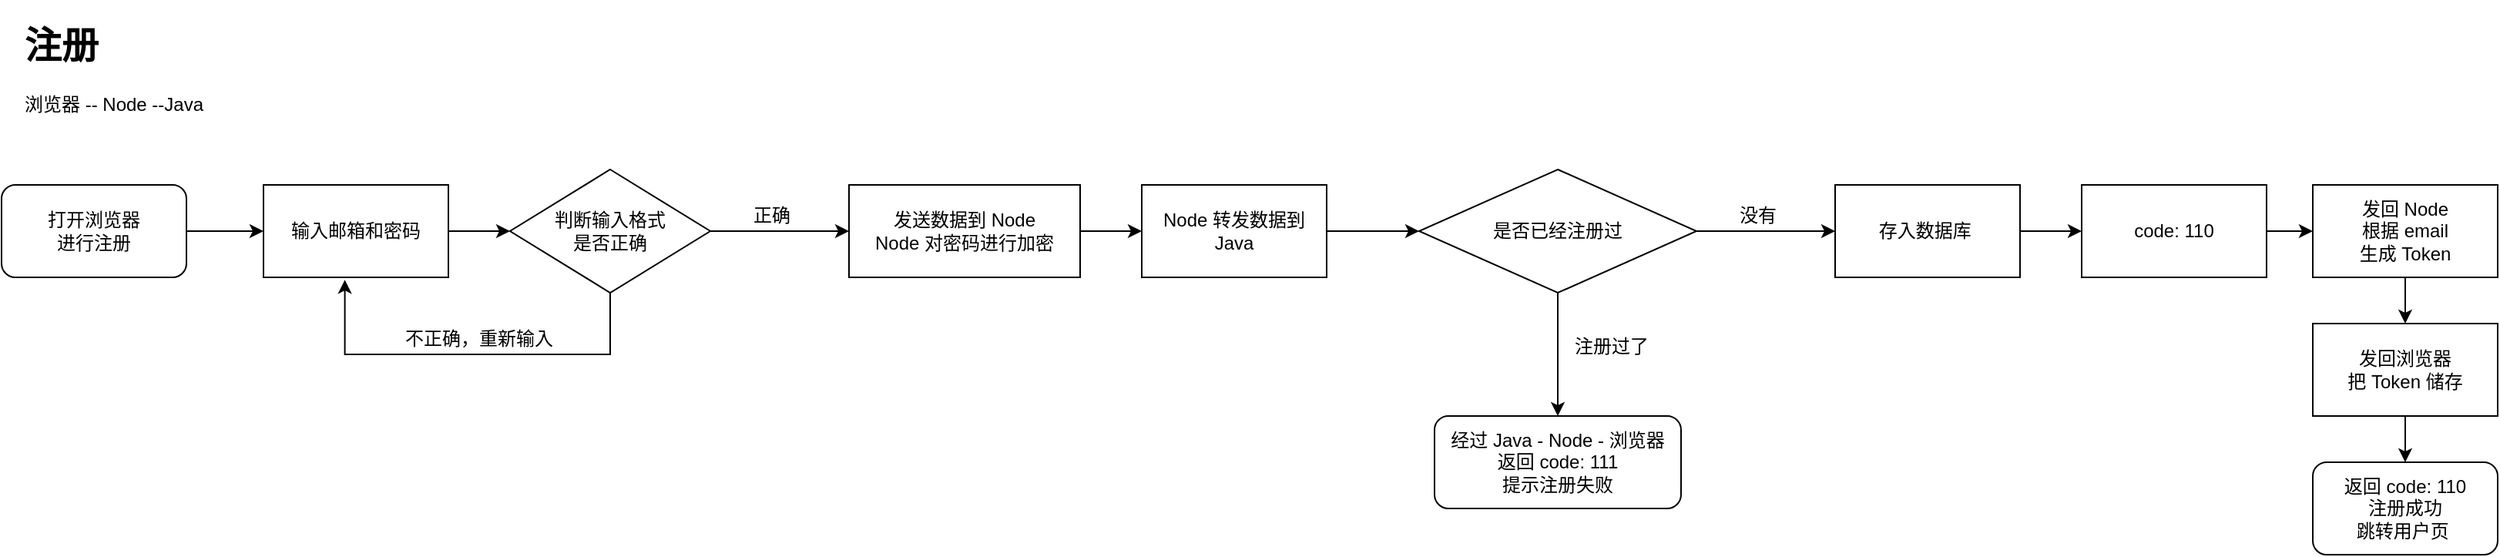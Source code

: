<mxfile version="13.0.3" type="device"><diagram id="3kbU_6S-lcMFu_xOlTgu" name="第 1 页"><mxGraphModel dx="1024" dy="592" grid="1" gridSize="10" guides="1" tooltips="1" connect="1" arrows="1" fold="1" page="1" pageScale="1" pageWidth="1920" pageHeight="1920" math="0" shadow="0"><root><mxCell id="0"/><mxCell id="1" parent="0"/><mxCell id="nexIT4x9a2OYE32Xmy25-2" value="&lt;h1&gt;注册&lt;/h1&gt;&lt;p&gt;浏览器 -- Node --Java&lt;/p&gt;&lt;p&gt;&lt;br&gt;&lt;/p&gt;" style="text;html=1;strokeColor=none;fillColor=none;spacing=5;spacingTop=-20;whiteSpace=wrap;overflow=hidden;rounded=0;" parent="1" vertex="1"><mxGeometry x="70" y="140" width="190" height="80" as="geometry"/></mxCell><mxCell id="nexIT4x9a2OYE32Xmy25-7" style="edgeStyle=orthogonalEdgeStyle;rounded=0;orthogonalLoop=1;jettySize=auto;html=1;entryX=0;entryY=0.5;entryDx=0;entryDy=0;" parent="1" source="nexIT4x9a2OYE32Xmy25-3" target="nexIT4x9a2OYE32Xmy25-5" edge="1"><mxGeometry relative="1" as="geometry"/></mxCell><mxCell id="nexIT4x9a2OYE32Xmy25-3" value="输入邮箱和密码" style="rounded=0;whiteSpace=wrap;html=1;" parent="1" vertex="1"><mxGeometry x="230" y="250" width="120" height="60" as="geometry"/></mxCell><mxCell id="nexIT4x9a2OYE32Xmy25-6" style="edgeStyle=orthogonalEdgeStyle;rounded=0;orthogonalLoop=1;jettySize=auto;html=1;entryX=0;entryY=0.5;entryDx=0;entryDy=0;" parent="1" source="nexIT4x9a2OYE32Xmy25-4" target="nexIT4x9a2OYE32Xmy25-3" edge="1"><mxGeometry relative="1" as="geometry"/></mxCell><mxCell id="nexIT4x9a2OYE32Xmy25-4" value="打开浏览器&lt;br&gt;进行注册" style="rounded=1;whiteSpace=wrap;html=1;" parent="1" vertex="1"><mxGeometry x="60" y="250" width="120" height="60" as="geometry"/></mxCell><mxCell id="nexIT4x9a2OYE32Xmy25-8" style="edgeStyle=orthogonalEdgeStyle;rounded=0;orthogonalLoop=1;jettySize=auto;html=1;entryX=0.44;entryY=1.027;entryDx=0;entryDy=0;entryPerimeter=0;" parent="1" source="nexIT4x9a2OYE32Xmy25-5" target="nexIT4x9a2OYE32Xmy25-3" edge="1"><mxGeometry relative="1" as="geometry"><mxPoint x="280" y="360" as="targetPoint"/><Array as="points"><mxPoint x="455" y="360"/><mxPoint x="283" y="360"/></Array></mxGeometry></mxCell><mxCell id="nexIT4x9a2OYE32Xmy25-10" style="edgeStyle=orthogonalEdgeStyle;rounded=0;orthogonalLoop=1;jettySize=auto;html=1;entryX=0;entryY=0.5;entryDx=0;entryDy=0;" parent="1" source="nexIT4x9a2OYE32Xmy25-5" target="nexIT4x9a2OYE32Xmy25-12" edge="1"><mxGeometry relative="1" as="geometry"><mxPoint x="640" y="280" as="targetPoint"/></mxGeometry></mxCell><mxCell id="nexIT4x9a2OYE32Xmy25-5" value="判断输入格式&lt;br&gt;是否正确" style="rhombus;whiteSpace=wrap;html=1;" parent="1" vertex="1"><mxGeometry x="390" y="240" width="130" height="80" as="geometry"/></mxCell><mxCell id="nexIT4x9a2OYE32Xmy25-9" value="不正确，重新输入" style="text;html=1;strokeColor=none;fillColor=none;align=center;verticalAlign=middle;whiteSpace=wrap;rounded=0;" parent="1" vertex="1"><mxGeometry x="300" y="340" width="140" height="20" as="geometry"/></mxCell><mxCell id="nexIT4x9a2OYE32Xmy25-11" value="正确" style="text;html=1;strokeColor=none;fillColor=none;align=center;verticalAlign=middle;whiteSpace=wrap;rounded=0;" parent="1" vertex="1"><mxGeometry x="540" y="260" width="40" height="20" as="geometry"/></mxCell><mxCell id="nexIT4x9a2OYE32Xmy25-14" style="edgeStyle=orthogonalEdgeStyle;rounded=0;orthogonalLoop=1;jettySize=auto;html=1;" parent="1" source="nexIT4x9a2OYE32Xmy25-12" edge="1"><mxGeometry relative="1" as="geometry"><mxPoint x="800" y="280" as="targetPoint"/></mxGeometry></mxCell><mxCell id="nexIT4x9a2OYE32Xmy25-12" value="发送数据到 Node&lt;br&gt;Node 对密码进行加密" style="rounded=0;whiteSpace=wrap;html=1;" parent="1" vertex="1"><mxGeometry x="610" y="250" width="150" height="60" as="geometry"/></mxCell><mxCell id="nexIT4x9a2OYE32Xmy25-17" style="edgeStyle=orthogonalEdgeStyle;rounded=0;orthogonalLoop=1;jettySize=auto;html=1;entryX=0;entryY=0.5;entryDx=0;entryDy=0;" parent="1" source="nexIT4x9a2OYE32Xmy25-13" target="nexIT4x9a2OYE32Xmy25-16" edge="1"><mxGeometry relative="1" as="geometry"/></mxCell><mxCell id="nexIT4x9a2OYE32Xmy25-13" value="Node 转发数据到 Java" style="rounded=0;whiteSpace=wrap;html=1;" parent="1" vertex="1"><mxGeometry x="800" y="250" width="120" height="60" as="geometry"/></mxCell><mxCell id="nexIT4x9a2OYE32Xmy25-18" style="edgeStyle=orthogonalEdgeStyle;rounded=0;orthogonalLoop=1;jettySize=auto;html=1;" parent="1" source="nexIT4x9a2OYE32Xmy25-16" edge="1"><mxGeometry relative="1" as="geometry"><mxPoint x="1250" y="280" as="targetPoint"/></mxGeometry></mxCell><mxCell id="nexIT4x9a2OYE32Xmy25-21" style="edgeStyle=orthogonalEdgeStyle;rounded=0;orthogonalLoop=1;jettySize=auto;html=1;" parent="1" source="nexIT4x9a2OYE32Xmy25-16" edge="1"><mxGeometry relative="1" as="geometry"><mxPoint x="1070" y="400" as="targetPoint"/></mxGeometry></mxCell><mxCell id="nexIT4x9a2OYE32Xmy25-16" value="是否已经注册过" style="rhombus;whiteSpace=wrap;html=1;" parent="1" vertex="1"><mxGeometry x="980" y="240" width="180" height="80" as="geometry"/></mxCell><mxCell id="nexIT4x9a2OYE32Xmy25-20" value="没有" style="text;html=1;strokeColor=none;fillColor=none;align=center;verticalAlign=middle;whiteSpace=wrap;rounded=0;" parent="1" vertex="1"><mxGeometry x="1180" y="260" width="40" height="20" as="geometry"/></mxCell><mxCell id="nexIT4x9a2OYE32Xmy25-23" value="注册过了" style="text;html=1;strokeColor=none;fillColor=none;align=center;verticalAlign=middle;whiteSpace=wrap;rounded=0;" parent="1" vertex="1"><mxGeometry x="1070" y="340" width="70" height="30" as="geometry"/></mxCell><mxCell id="nexIT4x9a2OYE32Xmy25-24" value="经过 Java - Node - 浏览器&lt;br&gt;返回 code: 111&lt;br&gt;提示注册失败" style="rounded=1;whiteSpace=wrap;html=1;" parent="1" vertex="1"><mxGeometry x="990" y="400" width="160" height="60" as="geometry"/></mxCell><mxCell id="nexIT4x9a2OYE32Xmy25-27" style="edgeStyle=orthogonalEdgeStyle;rounded=0;orthogonalLoop=1;jettySize=auto;html=1;entryX=0;entryY=0.5;entryDx=0;entryDy=0;" parent="1" source="nexIT4x9a2OYE32Xmy25-25" target="nexIT4x9a2OYE32Xmy25-26" edge="1"><mxGeometry relative="1" as="geometry"/></mxCell><mxCell id="nexIT4x9a2OYE32Xmy25-25" value="存入数据库&amp;nbsp;" style="rounded=0;whiteSpace=wrap;html=1;" parent="1" vertex="1"><mxGeometry x="1250" y="250" width="120" height="60" as="geometry"/></mxCell><mxCell id="nexIT4x9a2OYE32Xmy25-30" style="edgeStyle=orthogonalEdgeStyle;rounded=0;orthogonalLoop=1;jettySize=auto;html=1;entryX=0;entryY=0.5;entryDx=0;entryDy=0;" parent="1" source="nexIT4x9a2OYE32Xmy25-26" target="nexIT4x9a2OYE32Xmy25-29" edge="1"><mxGeometry relative="1" as="geometry"/></mxCell><mxCell id="nexIT4x9a2OYE32Xmy25-26" value="code: 110" style="rounded=0;whiteSpace=wrap;html=1;" parent="1" vertex="1"><mxGeometry x="1410" y="250" width="120" height="60" as="geometry"/></mxCell><mxCell id="nexIT4x9a2OYE32Xmy25-32" style="edgeStyle=orthogonalEdgeStyle;rounded=0;orthogonalLoop=1;jettySize=auto;html=1;entryX=0.5;entryY=0;entryDx=0;entryDy=0;" parent="1" source="nexIT4x9a2OYE32Xmy25-29" target="nexIT4x9a2OYE32Xmy25-31" edge="1"><mxGeometry relative="1" as="geometry"/></mxCell><mxCell id="nexIT4x9a2OYE32Xmy25-29" value="发回 Node&lt;br&gt;根据 email&lt;br&gt;生成 Token" style="rounded=0;whiteSpace=wrap;html=1;" parent="1" vertex="1"><mxGeometry x="1560" y="250" width="120" height="60" as="geometry"/></mxCell><mxCell id="nexIT4x9a2OYE32Xmy25-34" style="edgeStyle=orthogonalEdgeStyle;rounded=0;orthogonalLoop=1;jettySize=auto;html=1;entryX=0.5;entryY=0;entryDx=0;entryDy=0;" parent="1" source="nexIT4x9a2OYE32Xmy25-31" target="nexIT4x9a2OYE32Xmy25-33" edge="1"><mxGeometry relative="1" as="geometry"/></mxCell><mxCell id="nexIT4x9a2OYE32Xmy25-31" value="发回浏览器&lt;br&gt;把 Token 储存" style="rounded=0;whiteSpace=wrap;html=1;" parent="1" vertex="1"><mxGeometry x="1560" y="340" width="120" height="60" as="geometry"/></mxCell><mxCell id="nexIT4x9a2OYE32Xmy25-33" value="返回 code: 110&lt;br&gt;注册成功&lt;br&gt;跳转用户页&amp;nbsp;" style="rounded=1;whiteSpace=wrap;html=1;" parent="1" vertex="1"><mxGeometry x="1560" y="430" width="120" height="60" as="geometry"/></mxCell></root></mxGraphModel></diagram></mxfile>